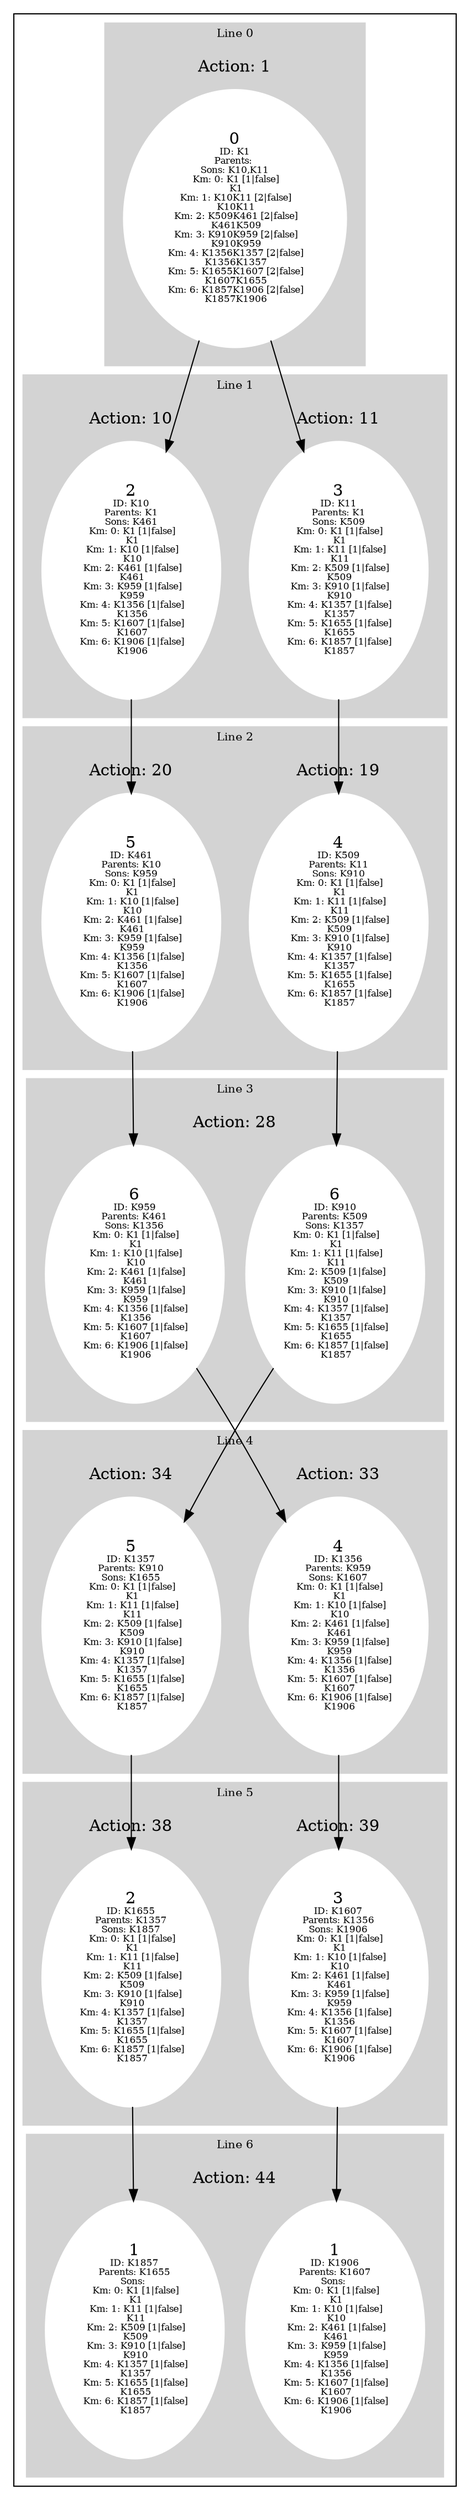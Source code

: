 digraph G {
subgraph cluster_info {
        subgraph cluster_0 {
        style=filled;
        color=lightgrey;
        node [style=filled,color=white];
        subgraph cluster_act_1 {
label = "Action: 1"step_K1 [label=<0<BR /><FONT POINT-SIZE="8">ID: K1</FONT><BR /><FONT POINT-SIZE="8">Parents: </FONT><BR /><FONT POINT-SIZE="8">Sons: K10,K11</FONT><BR /><FONT POINT-SIZE="8"> Km: 0: K1 [1|false]<BR /> K1</FONT><BR /><FONT POINT-SIZE="8"> Km: 1: K10K11 [2|false]<BR /> K10K11</FONT><BR /><FONT POINT-SIZE="8"> Km: 2: K509K461 [2|false]<BR /> K461K509</FONT><BR /><FONT POINT-SIZE="8"> Km: 3: K910K959 [2|false]<BR /> K910K959</FONT><BR /><FONT POINT-SIZE="8"> Km: 4: K1356K1357 [2|false]<BR /> K1356K1357</FONT><BR /><FONT POINT-SIZE="8"> Km: 5: K1655K1607 [2|false]<BR /> K1607K1655</FONT><BR /><FONT POINT-SIZE="8"> Km: 6: K1857K1906 [2|false]<BR /> K1857K1906</FONT>>]
}

        fontsize="10"
        label = "Line 0";
        }

        subgraph cluster_4 {
        style=filled;
        color=lightgrey;
        node [style=filled,color=white];
        subgraph cluster_act_33 {
label = "Action: 33"step_K1356 [label=<4<BR /><FONT POINT-SIZE="8">ID: K1356</FONT><BR /><FONT POINT-SIZE="8">Parents: K959</FONT><BR /><FONT POINT-SIZE="8">Sons: K1607</FONT><BR /><FONT POINT-SIZE="8"> Km: 0: K1 [1|false]<BR /> K1</FONT><BR /><FONT POINT-SIZE="8"> Km: 1: K10 [1|false]<BR /> K10</FONT><BR /><FONT POINT-SIZE="8"> Km: 2: K461 [1|false]<BR /> K461</FONT><BR /><FONT POINT-SIZE="8"> Km: 3: K959 [1|false]<BR /> K959</FONT><BR /><FONT POINT-SIZE="8"> Km: 4: K1356 [1|false]<BR /> K1356</FONT><BR /><FONT POINT-SIZE="8"> Km: 5: K1607 [1|false]<BR /> K1607</FONT><BR /><FONT POINT-SIZE="8"> Km: 6: K1906 [1|false]<BR /> K1906</FONT>>]
}
subgraph cluster_act_34 {
label = "Action: 34"step_K1357 [label=<5<BR /><FONT POINT-SIZE="8">ID: K1357</FONT><BR /><FONT POINT-SIZE="8">Parents: K910</FONT><BR /><FONT POINT-SIZE="8">Sons: K1655</FONT><BR /><FONT POINT-SIZE="8"> Km: 0: K1 [1|false]<BR /> K1</FONT><BR /><FONT POINT-SIZE="8"> Km: 1: K11 [1|false]<BR /> K11</FONT><BR /><FONT POINT-SIZE="8"> Km: 2: K509 [1|false]<BR /> K509</FONT><BR /><FONT POINT-SIZE="8"> Km: 3: K910 [1|false]<BR /> K910</FONT><BR /><FONT POINT-SIZE="8"> Km: 4: K1357 [1|false]<BR /> K1357</FONT><BR /><FONT POINT-SIZE="8"> Km: 5: K1655 [1|false]<BR /> K1655</FONT><BR /><FONT POINT-SIZE="8"> Km: 6: K1857 [1|false]<BR /> K1857</FONT>>]
}

        fontsize="10"
        label = "Line 4";
        }

        subgraph cluster_2 {
        style=filled;
        color=lightgrey;
        node [style=filled,color=white];
        subgraph cluster_act_19 {
label = "Action: 19"step_K509 [label=<4<BR /><FONT POINT-SIZE="8">ID: K509</FONT><BR /><FONT POINT-SIZE="8">Parents: K11</FONT><BR /><FONT POINT-SIZE="8">Sons: K910</FONT><BR /><FONT POINT-SIZE="8"> Km: 0: K1 [1|false]<BR /> K1</FONT><BR /><FONT POINT-SIZE="8"> Km: 1: K11 [1|false]<BR /> K11</FONT><BR /><FONT POINT-SIZE="8"> Km: 2: K509 [1|false]<BR /> K509</FONT><BR /><FONT POINT-SIZE="8"> Km: 3: K910 [1|false]<BR /> K910</FONT><BR /><FONT POINT-SIZE="8"> Km: 4: K1357 [1|false]<BR /> K1357</FONT><BR /><FONT POINT-SIZE="8"> Km: 5: K1655 [1|false]<BR /> K1655</FONT><BR /><FONT POINT-SIZE="8"> Km: 6: K1857 [1|false]<BR /> K1857</FONT>>]
}
subgraph cluster_act_20 {
label = "Action: 20"step_K461 [label=<5<BR /><FONT POINT-SIZE="8">ID: K461</FONT><BR /><FONT POINT-SIZE="8">Parents: K10</FONT><BR /><FONT POINT-SIZE="8">Sons: K959</FONT><BR /><FONT POINT-SIZE="8"> Km: 0: K1 [1|false]<BR /> K1</FONT><BR /><FONT POINT-SIZE="8"> Km: 1: K10 [1|false]<BR /> K10</FONT><BR /><FONT POINT-SIZE="8"> Km: 2: K461 [1|false]<BR /> K461</FONT><BR /><FONT POINT-SIZE="8"> Km: 3: K959 [1|false]<BR /> K959</FONT><BR /><FONT POINT-SIZE="8"> Km: 4: K1356 [1|false]<BR /> K1356</FONT><BR /><FONT POINT-SIZE="8"> Km: 5: K1607 [1|false]<BR /> K1607</FONT><BR /><FONT POINT-SIZE="8"> Km: 6: K1906 [1|false]<BR /> K1906</FONT>>]
}

        fontsize="10"
        label = "Line 2";
        }

        subgraph cluster_3 {
        style=filled;
        color=lightgrey;
        node [style=filled,color=white];
        subgraph cluster_act_28 {
label = "Action: 28"step_K910 [label=<6<BR /><FONT POINT-SIZE="8">ID: K910</FONT><BR /><FONT POINT-SIZE="8">Parents: K509</FONT><BR /><FONT POINT-SIZE="8">Sons: K1357</FONT><BR /><FONT POINT-SIZE="8"> Km: 0: K1 [1|false]<BR /> K1</FONT><BR /><FONT POINT-SIZE="8"> Km: 1: K11 [1|false]<BR /> K11</FONT><BR /><FONT POINT-SIZE="8"> Km: 2: K509 [1|false]<BR /> K509</FONT><BR /><FONT POINT-SIZE="8"> Km: 3: K910 [1|false]<BR /> K910</FONT><BR /><FONT POINT-SIZE="8"> Km: 4: K1357 [1|false]<BR /> K1357</FONT><BR /><FONT POINT-SIZE="8"> Km: 5: K1655 [1|false]<BR /> K1655</FONT><BR /><FONT POINT-SIZE="8"> Km: 6: K1857 [1|false]<BR /> K1857</FONT>>]
step_K959 [label=<6<BR /><FONT POINT-SIZE="8">ID: K959</FONT><BR /><FONT POINT-SIZE="8">Parents: K461</FONT><BR /><FONT POINT-SIZE="8">Sons: K1356</FONT><BR /><FONT POINT-SIZE="8"> Km: 0: K1 [1|false]<BR /> K1</FONT><BR /><FONT POINT-SIZE="8"> Km: 1: K10 [1|false]<BR /> K10</FONT><BR /><FONT POINT-SIZE="8"> Km: 2: K461 [1|false]<BR /> K461</FONT><BR /><FONT POINT-SIZE="8"> Km: 3: K959 [1|false]<BR /> K959</FONT><BR /><FONT POINT-SIZE="8"> Km: 4: K1356 [1|false]<BR /> K1356</FONT><BR /><FONT POINT-SIZE="8"> Km: 5: K1607 [1|false]<BR /> K1607</FONT><BR /><FONT POINT-SIZE="8"> Km: 6: K1906 [1|false]<BR /> K1906</FONT>>]
}
subgraph cluster_act_28 {
label = "Action: 28"step_K910 [label=<6<BR /><FONT POINT-SIZE="8">ID: K910</FONT><BR /><FONT POINT-SIZE="8">Parents: K509</FONT><BR /><FONT POINT-SIZE="8">Sons: K1357</FONT><BR /><FONT POINT-SIZE="8"> Km: 0: K1 [1|false]<BR /> K1</FONT><BR /><FONT POINT-SIZE="8"> Km: 1: K11 [1|false]<BR /> K11</FONT><BR /><FONT POINT-SIZE="8"> Km: 2: K509 [1|false]<BR /> K509</FONT><BR /><FONT POINT-SIZE="8"> Km: 3: K910 [1|false]<BR /> K910</FONT><BR /><FONT POINT-SIZE="8"> Km: 4: K1357 [1|false]<BR /> K1357</FONT><BR /><FONT POINT-SIZE="8"> Km: 5: K1655 [1|false]<BR /> K1655</FONT><BR /><FONT POINT-SIZE="8"> Km: 6: K1857 [1|false]<BR /> K1857</FONT>>]
step_K959 [label=<6<BR /><FONT POINT-SIZE="8">ID: K959</FONT><BR /><FONT POINT-SIZE="8">Parents: K461</FONT><BR /><FONT POINT-SIZE="8">Sons: K1356</FONT><BR /><FONT POINT-SIZE="8"> Km: 0: K1 [1|false]<BR /> K1</FONT><BR /><FONT POINT-SIZE="8"> Km: 1: K10 [1|false]<BR /> K10</FONT><BR /><FONT POINT-SIZE="8"> Km: 2: K461 [1|false]<BR /> K461</FONT><BR /><FONT POINT-SIZE="8"> Km: 3: K959 [1|false]<BR /> K959</FONT><BR /><FONT POINT-SIZE="8"> Km: 4: K1356 [1|false]<BR /> K1356</FONT><BR /><FONT POINT-SIZE="8"> Km: 5: K1607 [1|false]<BR /> K1607</FONT><BR /><FONT POINT-SIZE="8"> Km: 6: K1906 [1|false]<BR /> K1906</FONT>>]
}

        fontsize="10"
        label = "Line 3";
        }

        subgraph cluster_5 {
        style=filled;
        color=lightgrey;
        node [style=filled,color=white];
        subgraph cluster_act_38 {
label = "Action: 38"step_K1655 [label=<2<BR /><FONT POINT-SIZE="8">ID: K1655</FONT><BR /><FONT POINT-SIZE="8">Parents: K1357</FONT><BR /><FONT POINT-SIZE="8">Sons: K1857</FONT><BR /><FONT POINT-SIZE="8"> Km: 0: K1 [1|false]<BR /> K1</FONT><BR /><FONT POINT-SIZE="8"> Km: 1: K11 [1|false]<BR /> K11</FONT><BR /><FONT POINT-SIZE="8"> Km: 2: K509 [1|false]<BR /> K509</FONT><BR /><FONT POINT-SIZE="8"> Km: 3: K910 [1|false]<BR /> K910</FONT><BR /><FONT POINT-SIZE="8"> Km: 4: K1357 [1|false]<BR /> K1357</FONT><BR /><FONT POINT-SIZE="8"> Km: 5: K1655 [1|false]<BR /> K1655</FONT><BR /><FONT POINT-SIZE="8"> Km: 6: K1857 [1|false]<BR /> K1857</FONT>>]
}
subgraph cluster_act_39 {
label = "Action: 39"step_K1607 [label=<3<BR /><FONT POINT-SIZE="8">ID: K1607</FONT><BR /><FONT POINT-SIZE="8">Parents: K1356</FONT><BR /><FONT POINT-SIZE="8">Sons: K1906</FONT><BR /><FONT POINT-SIZE="8"> Km: 0: K1 [1|false]<BR /> K1</FONT><BR /><FONT POINT-SIZE="8"> Km: 1: K10 [1|false]<BR /> K10</FONT><BR /><FONT POINT-SIZE="8"> Km: 2: K461 [1|false]<BR /> K461</FONT><BR /><FONT POINT-SIZE="8"> Km: 3: K959 [1|false]<BR /> K959</FONT><BR /><FONT POINT-SIZE="8"> Km: 4: K1356 [1|false]<BR /> K1356</FONT><BR /><FONT POINT-SIZE="8"> Km: 5: K1607 [1|false]<BR /> K1607</FONT><BR /><FONT POINT-SIZE="8"> Km: 6: K1906 [1|false]<BR /> K1906</FONT>>]
}

        fontsize="10"
        label = "Line 5";
        }

        subgraph cluster_6 {
        style=filled;
        color=lightgrey;
        node [style=filled,color=white];
        subgraph cluster_act_44 {
label = "Action: 44"step_K1857 [label=<1<BR /><FONT POINT-SIZE="8">ID: K1857</FONT><BR /><FONT POINT-SIZE="8">Parents: K1655</FONT><BR /><FONT POINT-SIZE="8">Sons: </FONT><BR /><FONT POINT-SIZE="8"> Km: 0: K1 [1|false]<BR /> K1</FONT><BR /><FONT POINT-SIZE="8"> Km: 1: K11 [1|false]<BR /> K11</FONT><BR /><FONT POINT-SIZE="8"> Km: 2: K509 [1|false]<BR /> K509</FONT><BR /><FONT POINT-SIZE="8"> Km: 3: K910 [1|false]<BR /> K910</FONT><BR /><FONT POINT-SIZE="8"> Km: 4: K1357 [1|false]<BR /> K1357</FONT><BR /><FONT POINT-SIZE="8"> Km: 5: K1655 [1|false]<BR /> K1655</FONT><BR /><FONT POINT-SIZE="8"> Km: 6: K1857 [1|false]<BR /> K1857</FONT>>]
step_K1906 [label=<1<BR /><FONT POINT-SIZE="8">ID: K1906</FONT><BR /><FONT POINT-SIZE="8">Parents: K1607</FONT><BR /><FONT POINT-SIZE="8">Sons: </FONT><BR /><FONT POINT-SIZE="8"> Km: 0: K1 [1|false]<BR /> K1</FONT><BR /><FONT POINT-SIZE="8"> Km: 1: K10 [1|false]<BR /> K10</FONT><BR /><FONT POINT-SIZE="8"> Km: 2: K461 [1|false]<BR /> K461</FONT><BR /><FONT POINT-SIZE="8"> Km: 3: K959 [1|false]<BR /> K959</FONT><BR /><FONT POINT-SIZE="8"> Km: 4: K1356 [1|false]<BR /> K1356</FONT><BR /><FONT POINT-SIZE="8"> Km: 5: K1607 [1|false]<BR /> K1607</FONT><BR /><FONT POINT-SIZE="8"> Km: 6: K1906 [1|false]<BR /> K1906</FONT>>]
}
subgraph cluster_act_44 {
label = "Action: 44"step_K1857 [label=<1<BR /><FONT POINT-SIZE="8">ID: K1857</FONT><BR /><FONT POINT-SIZE="8">Parents: K1655</FONT><BR /><FONT POINT-SIZE="8">Sons: </FONT><BR /><FONT POINT-SIZE="8"> Km: 0: K1 [1|false]<BR /> K1</FONT><BR /><FONT POINT-SIZE="8"> Km: 1: K11 [1|false]<BR /> K11</FONT><BR /><FONT POINT-SIZE="8"> Km: 2: K509 [1|false]<BR /> K509</FONT><BR /><FONT POINT-SIZE="8"> Km: 3: K910 [1|false]<BR /> K910</FONT><BR /><FONT POINT-SIZE="8"> Km: 4: K1357 [1|false]<BR /> K1357</FONT><BR /><FONT POINT-SIZE="8"> Km: 5: K1655 [1|false]<BR /> K1655</FONT><BR /><FONT POINT-SIZE="8"> Km: 6: K1857 [1|false]<BR /> K1857</FONT>>]
step_K1906 [label=<1<BR /><FONT POINT-SIZE="8">ID: K1906</FONT><BR /><FONT POINT-SIZE="8">Parents: K1607</FONT><BR /><FONT POINT-SIZE="8">Sons: </FONT><BR /><FONT POINT-SIZE="8"> Km: 0: K1 [1|false]<BR /> K1</FONT><BR /><FONT POINT-SIZE="8"> Km: 1: K10 [1|false]<BR /> K10</FONT><BR /><FONT POINT-SIZE="8"> Km: 2: K461 [1|false]<BR /> K461</FONT><BR /><FONT POINT-SIZE="8"> Km: 3: K959 [1|false]<BR /> K959</FONT><BR /><FONT POINT-SIZE="8"> Km: 4: K1356 [1|false]<BR /> K1356</FONT><BR /><FONT POINT-SIZE="8"> Km: 5: K1607 [1|false]<BR /> K1607</FONT><BR /><FONT POINT-SIZE="8"> Km: 6: K1906 [1|false]<BR /> K1906</FONT>>]
}

        fontsize="10"
        label = "Line 6";
        }

        subgraph cluster_1 {
        style=filled;
        color=lightgrey;
        node [style=filled,color=white];
        subgraph cluster_act_10 {
label = "Action: 10"step_K10 [label=<2<BR /><FONT POINT-SIZE="8">ID: K10</FONT><BR /><FONT POINT-SIZE="8">Parents: K1</FONT><BR /><FONT POINT-SIZE="8">Sons: K461</FONT><BR /><FONT POINT-SIZE="8"> Km: 0: K1 [1|false]<BR /> K1</FONT><BR /><FONT POINT-SIZE="8"> Km: 1: K10 [1|false]<BR /> K10</FONT><BR /><FONT POINT-SIZE="8"> Km: 2: K461 [1|false]<BR /> K461</FONT><BR /><FONT POINT-SIZE="8"> Km: 3: K959 [1|false]<BR /> K959</FONT><BR /><FONT POINT-SIZE="8"> Km: 4: K1356 [1|false]<BR /> K1356</FONT><BR /><FONT POINT-SIZE="8"> Km: 5: K1607 [1|false]<BR /> K1607</FONT><BR /><FONT POINT-SIZE="8"> Km: 6: K1906 [1|false]<BR /> K1906</FONT>>]
}
subgraph cluster_act_11 {
label = "Action: 11"step_K11 [label=<3<BR /><FONT POINT-SIZE="8">ID: K11</FONT><BR /><FONT POINT-SIZE="8">Parents: K1</FONT><BR /><FONT POINT-SIZE="8">Sons: K509</FONT><BR /><FONT POINT-SIZE="8"> Km: 0: K1 [1|false]<BR /> K1</FONT><BR /><FONT POINT-SIZE="8"> Km: 1: K11 [1|false]<BR /> K11</FONT><BR /><FONT POINT-SIZE="8"> Km: 2: K509 [1|false]<BR /> K509</FONT><BR /><FONT POINT-SIZE="8"> Km: 3: K910 [1|false]<BR /> K910</FONT><BR /><FONT POINT-SIZE="8"> Km: 4: K1357 [1|false]<BR /> K1357</FONT><BR /><FONT POINT-SIZE="8"> Km: 5: K1655 [1|false]<BR /> K1655</FONT><BR /><FONT POINT-SIZE="8"> Km: 6: K1857 [1|false]<BR /> K1857</FONT>>]
}

        fontsize="10"
        label = "Line 1";
        }
step_K461 -> step_K959; 
step_K1655 -> step_K1857; 
step_K10 -> step_K461; 
step_K1 -> step_K10; 
step_K910 -> step_K1357; 
step_K1357 -> step_K1655; 
step_K1356 -> step_K1607; 
step_K959 -> step_K1356; 
step_K1607 -> step_K1906; 
step_K11 -> step_K509; 
step_K509 -> step_K910; 
step_K1 -> step_K11; 
}}